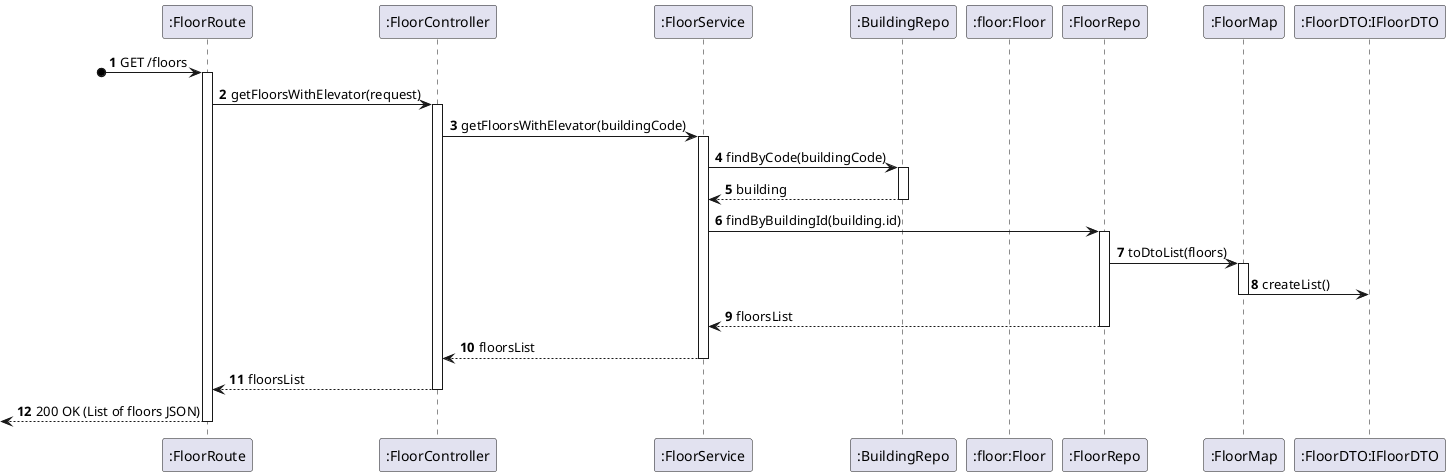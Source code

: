 @startuml process-view
autonumber
participant ROUTE as ":FloorRoute"
participant CTRL as ":FloorController"
participant SRV as ":FloorService"
participant REPOBUILDING as ":BuildingRepo"
participant FLOOR as ":floor:Floor"
participant REPO as ":FloorRepo"
participant MAP as ":FloorMap"
participant DTO as ":FloorDTO:IFloorDTO"

?o-> ROUTE : GET /floors
activate ROUTE

ROUTE -> CTRL : getFloorsWithElevator(request)
activate CTRL
CTRL -> SRV : getFloorsWithElevator(buildingCode)
activate SRV
SRV -> REPOBUILDING : findByCode(buildingCode)
activate REPOBUILDING
REPOBUILDING --> SRV : building
deactivate REPOBUILDING
SRV -> REPO : findByBuildingId(building.id)
activate REPO
REPO -> MAP : toDtoList(floors)
activate MAP
MAP -> DTO : createList()
deactivate MAP
REPO --> SRV : floorsList
deactivate REPO
SRV --> CTRL : floorsList
deactivate SRV
CTRL --> ROUTE : floorsList
deactivate CTRL
<-- ROUTE : 200 OK (List of floors JSON)
deactivate ROUTE

@enduml
